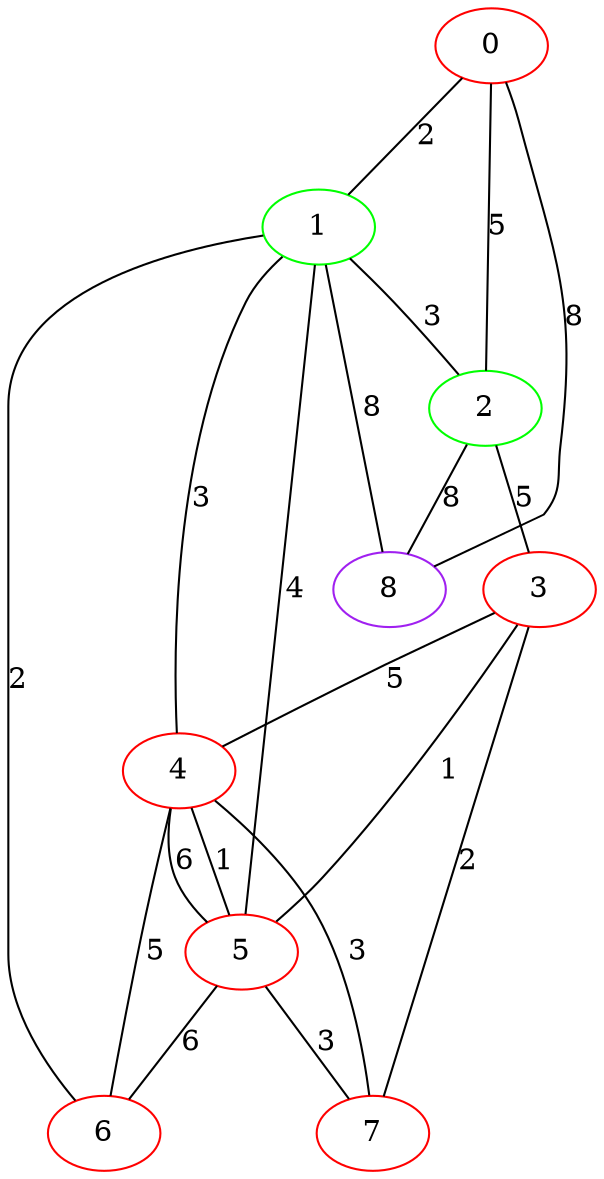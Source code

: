 graph "" {
0 [color=red, weight=1];
1 [color=green, weight=2];
2 [color=green, weight=2];
3 [color=red, weight=1];
4 [color=red, weight=1];
5 [color=red, weight=1];
6 [color=red, weight=1];
7 [color=red, weight=1];
8 [color=purple, weight=4];
0 -- 8  [key=0, label=8];
0 -- 1  [key=0, label=2];
0 -- 2  [key=0, label=5];
1 -- 2  [key=0, label=3];
1 -- 4  [key=0, label=3];
1 -- 5  [key=0, label=4];
1 -- 6  [key=0, label=2];
1 -- 8  [key=0, label=8];
2 -- 3  [key=0, label=5];
2 -- 8  [key=0, label=8];
3 -- 4  [key=0, label=5];
3 -- 5  [key=0, label=1];
3 -- 7  [key=0, label=2];
4 -- 5  [key=0, label=6];
4 -- 5  [key=1, label=1];
4 -- 6  [key=0, label=5];
4 -- 7  [key=0, label=3];
5 -- 6  [key=0, label=6];
5 -- 7  [key=0, label=3];
}
